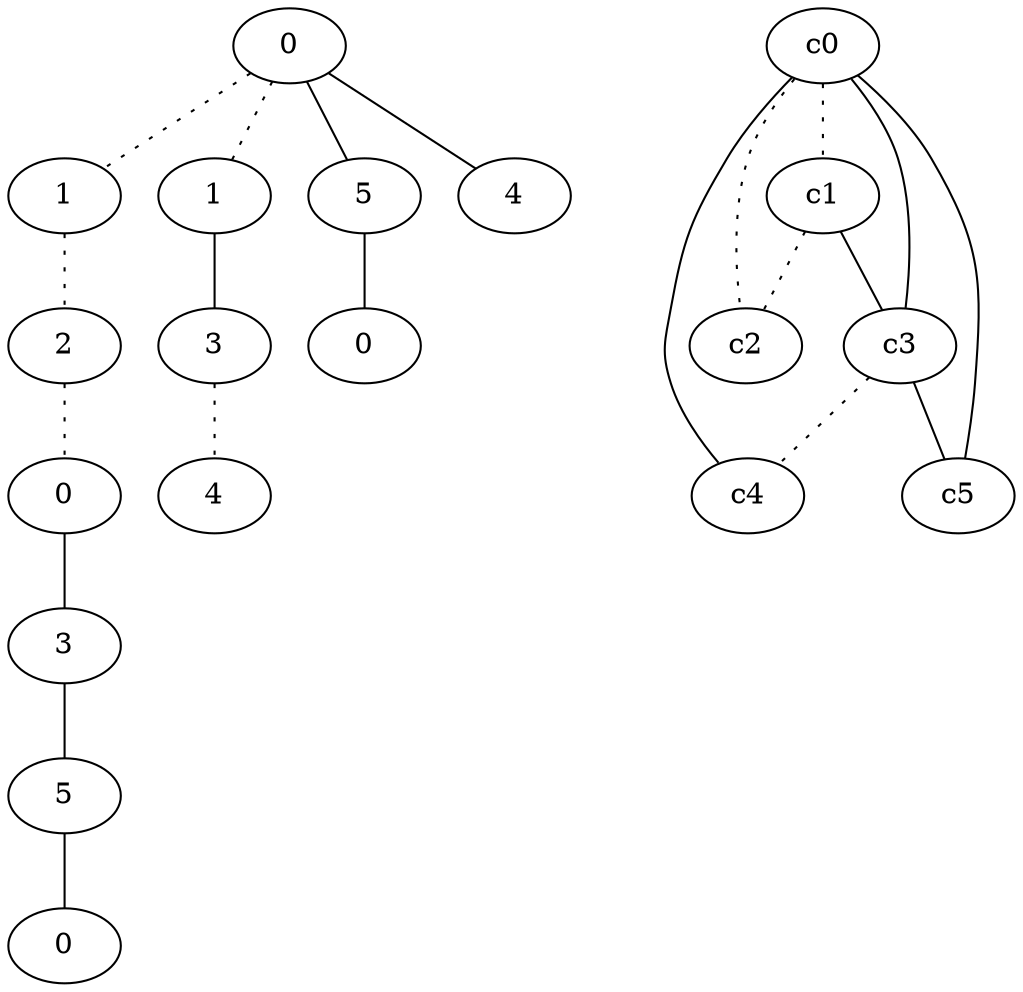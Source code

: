 graph {
a0[label=0];
a1[label=1];
a2[label=2];
a3[label=0];
a4[label=3];
a5[label=5];
a6[label=0];
a7[label=1];
a8[label=3];
a9[label=4];
a10[label=5];
a11[label=0];
a12[label=4];
a0 -- a1 [style=dotted];
a0 -- a7 [style=dotted];
a0 -- a10;
a0 -- a12;
a1 -- a2 [style=dotted];
a2 -- a3 [style=dotted];
a3 -- a4;
a4 -- a5;
a5 -- a6;
a7 -- a8;
a8 -- a9 [style=dotted];
a10 -- a11;
c0 -- c1 [style=dotted];
c0 -- c2 [style=dotted];
c0 -- c3;
c0 -- c4;
c0 -- c5;
c1 -- c2 [style=dotted];
c1 -- c3;
c3 -- c4 [style=dotted];
c3 -- c5;
}

